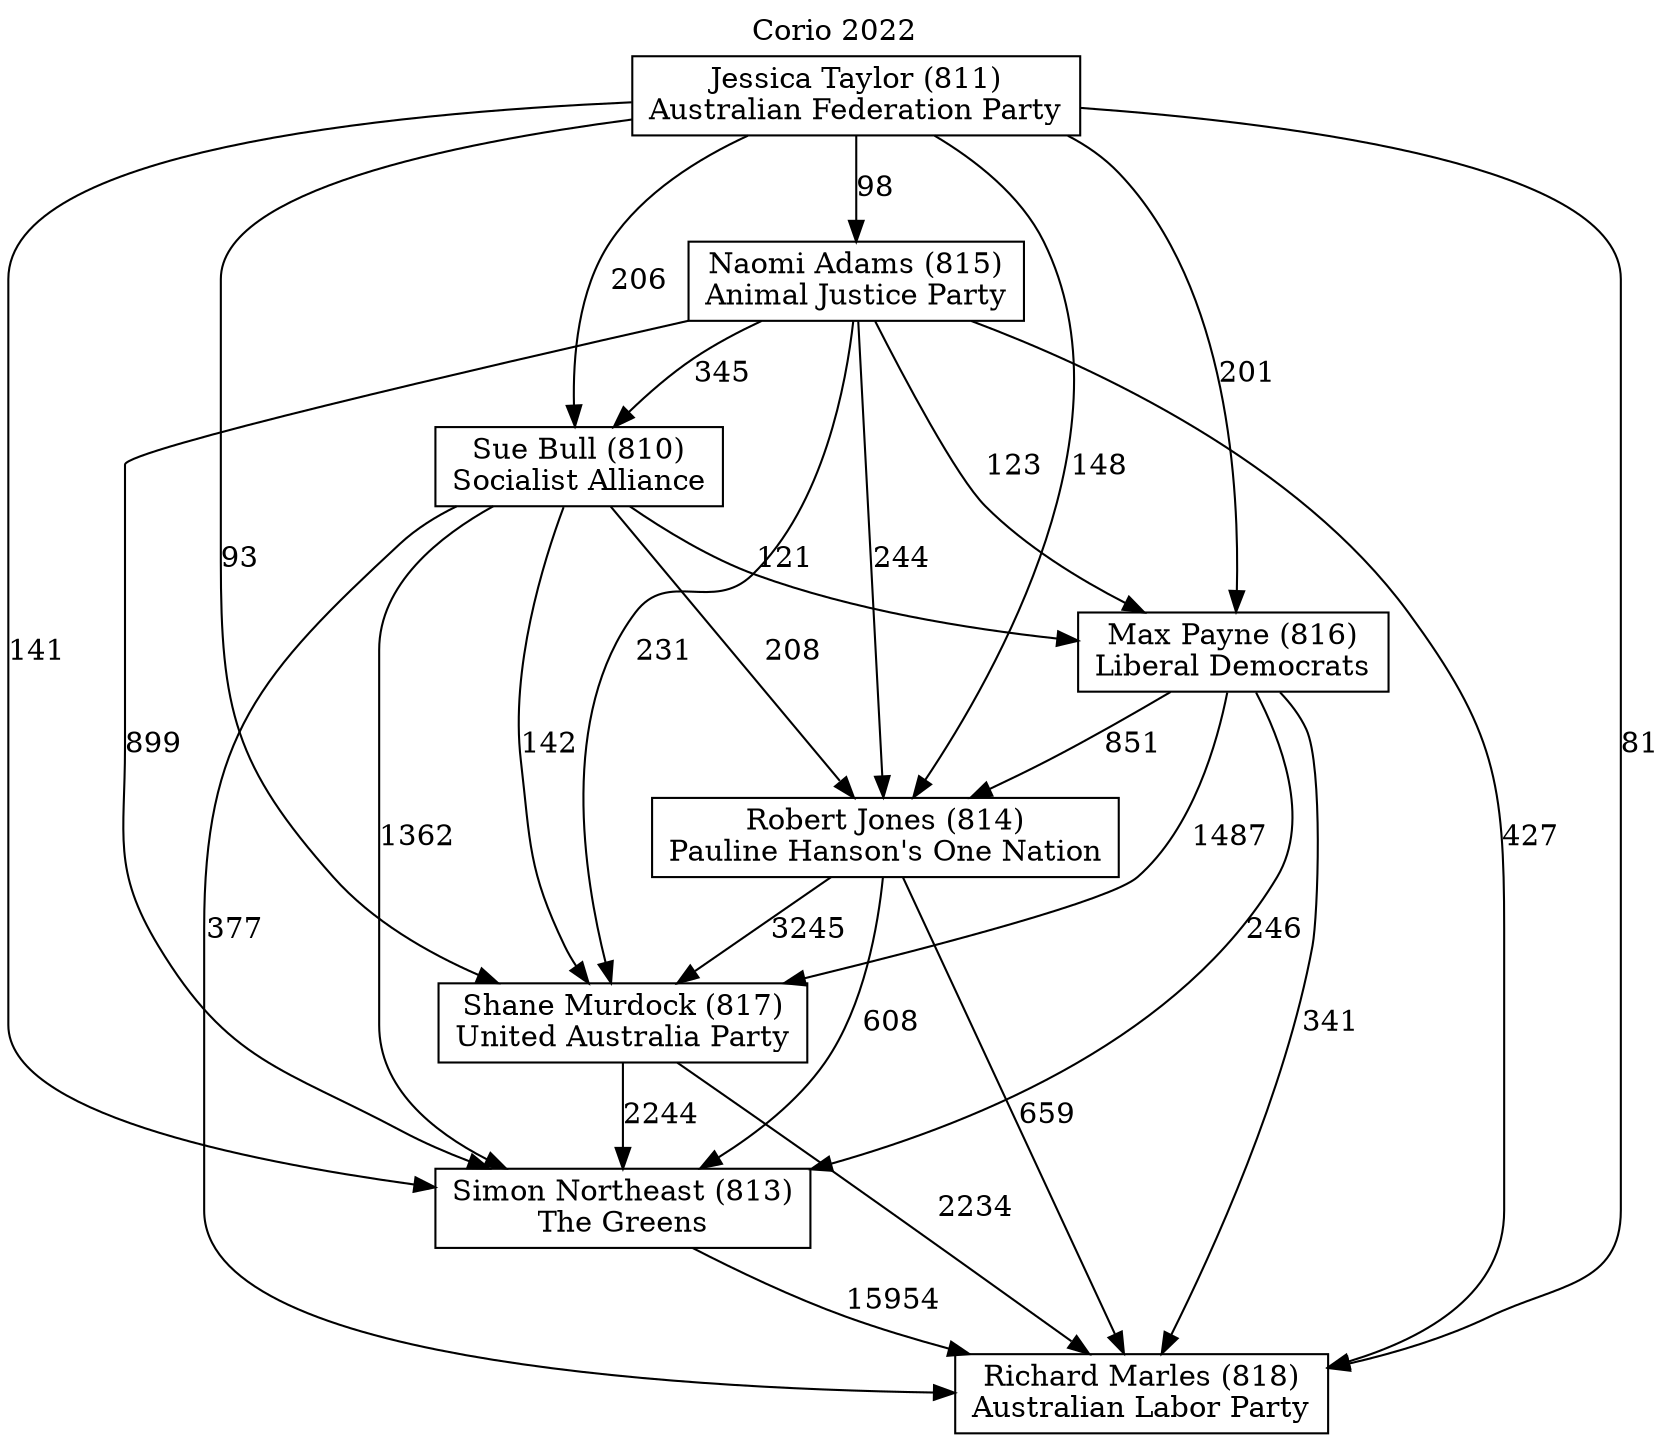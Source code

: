 // House preference flow
digraph "Richard Marles (818)_Corio_2022" {
	graph [label="Corio 2022" labelloc=t mclimit=10]
	node [shape=box]
	"Simon Northeast (813)" [label="Simon Northeast (813)
The Greens"]
	"Richard Marles (818)" [label="Richard Marles (818)
Australian Labor Party"]
	"Max Payne (816)" [label="Max Payne (816)
Liberal Democrats"]
	"Jessica Taylor (811)" [label="Jessica Taylor (811)
Australian Federation Party"]
	"Naomi Adams (815)" [label="Naomi Adams (815)
Animal Justice Party"]
	"Robert Jones (814)" [label="Robert Jones (814)
Pauline Hanson's One Nation"]
	"Shane Murdock (817)" [label="Shane Murdock (817)
United Australia Party"]
	"Sue Bull (810)" [label="Sue Bull (810)
Socialist Alliance"]
	"Robert Jones (814)" -> "Richard Marles (818)" [label=659]
	"Jessica Taylor (811)" -> "Naomi Adams (815)" [label=98]
	"Jessica Taylor (811)" -> "Max Payne (816)" [label=201]
	"Naomi Adams (815)" -> "Simon Northeast (813)" [label=899]
	"Jessica Taylor (811)" -> "Simon Northeast (813)" [label=141]
	"Jessica Taylor (811)" -> "Sue Bull (810)" [label=206]
	"Robert Jones (814)" -> "Simon Northeast (813)" [label=608]
	"Naomi Adams (815)" -> "Sue Bull (810)" [label=345]
	"Naomi Adams (815)" -> "Max Payne (816)" [label=123]
	"Max Payne (816)" -> "Shane Murdock (817)" [label=1487]
	"Sue Bull (810)" -> "Simon Northeast (813)" [label=1362]
	"Jessica Taylor (811)" -> "Robert Jones (814)" [label=148]
	"Shane Murdock (817)" -> "Richard Marles (818)" [label=2234]
	"Max Payne (816)" -> "Richard Marles (818)" [label=341]
	"Sue Bull (810)" -> "Robert Jones (814)" [label=208]
	"Shane Murdock (817)" -> "Simon Northeast (813)" [label=2244]
	"Jessica Taylor (811)" -> "Shane Murdock (817)" [label=93]
	"Sue Bull (810)" -> "Richard Marles (818)" [label=377]
	"Robert Jones (814)" -> "Shane Murdock (817)" [label=3245]
	"Sue Bull (810)" -> "Max Payne (816)" [label=121]
	"Naomi Adams (815)" -> "Robert Jones (814)" [label=244]
	"Naomi Adams (815)" -> "Richard Marles (818)" [label=427]
	"Naomi Adams (815)" -> "Shane Murdock (817)" [label=231]
	"Max Payne (816)" -> "Simon Northeast (813)" [label=246]
	"Sue Bull (810)" -> "Shane Murdock (817)" [label=142]
	"Jessica Taylor (811)" -> "Richard Marles (818)" [label=81]
	"Max Payne (816)" -> "Robert Jones (814)" [label=851]
	"Simon Northeast (813)" -> "Richard Marles (818)" [label=15954]
}
